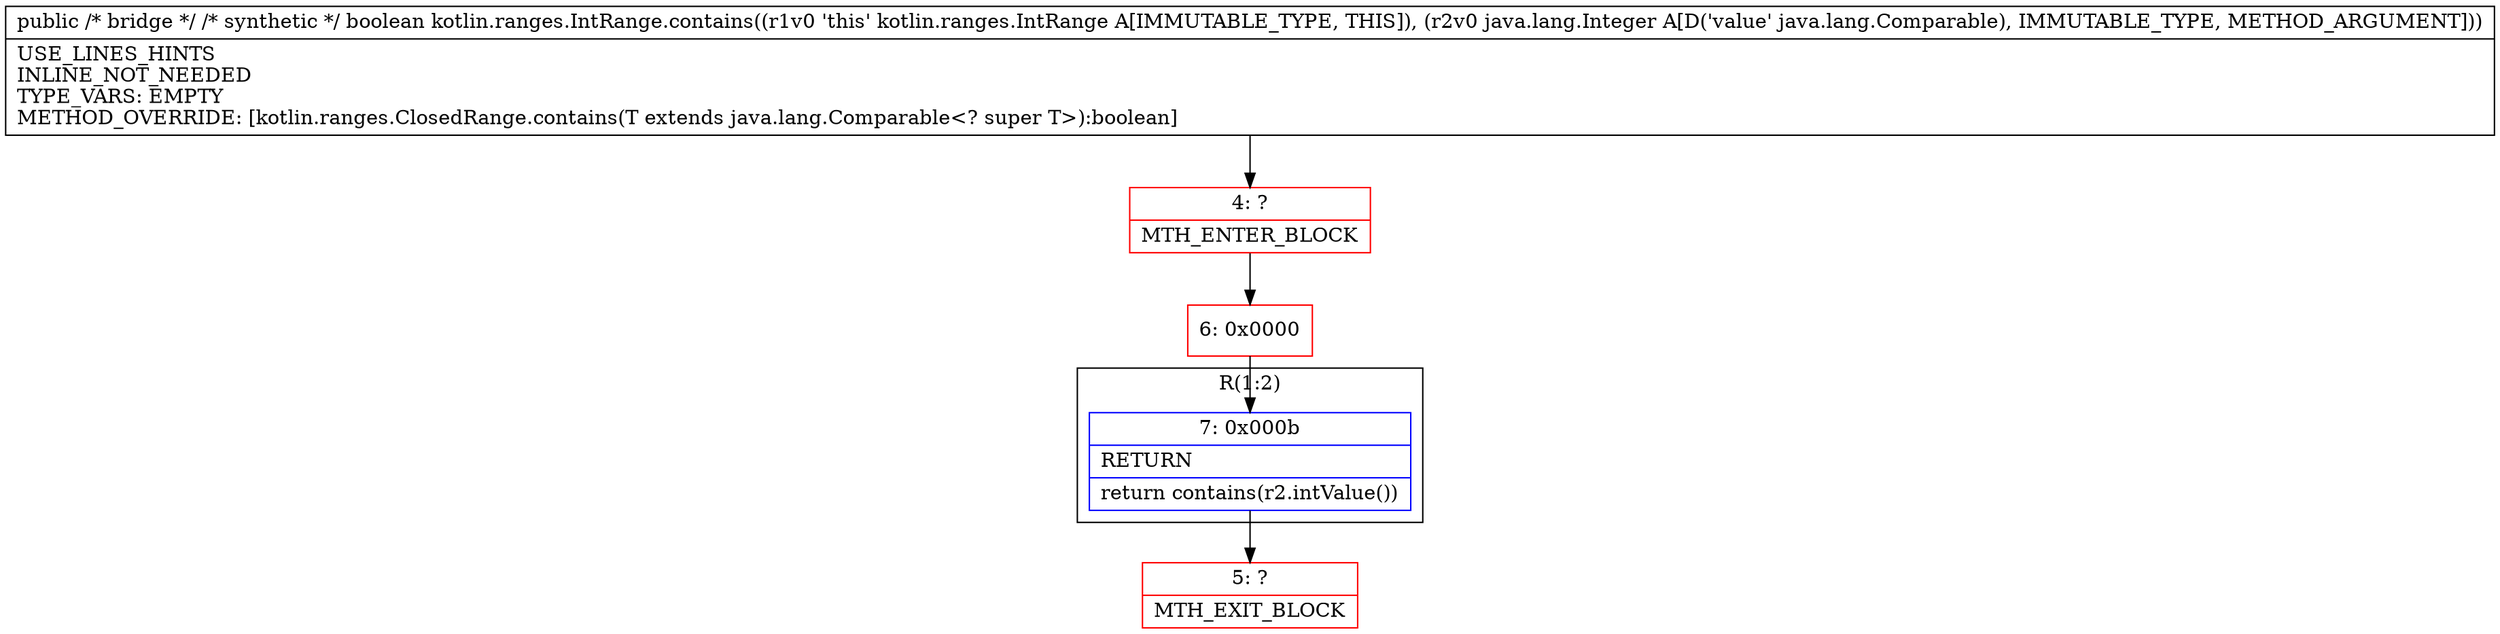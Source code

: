 digraph "CFG forkotlin.ranges.IntRange.contains(Ljava\/lang\/Comparable;)Z" {
subgraph cluster_Region_390723245 {
label = "R(1:2)";
node [shape=record,color=blue];
Node_7 [shape=record,label="{7\:\ 0x000b|RETURN\l|return contains(r2.intValue())\l}"];
}
Node_4 [shape=record,color=red,label="{4\:\ ?|MTH_ENTER_BLOCK\l}"];
Node_6 [shape=record,color=red,label="{6\:\ 0x0000}"];
Node_5 [shape=record,color=red,label="{5\:\ ?|MTH_EXIT_BLOCK\l}"];
MethodNode[shape=record,label="{public \/* bridge *\/ \/* synthetic *\/ boolean kotlin.ranges.IntRange.contains((r1v0 'this' kotlin.ranges.IntRange A[IMMUTABLE_TYPE, THIS]), (r2v0 java.lang.Integer A[D('value' java.lang.Comparable), IMMUTABLE_TYPE, METHOD_ARGUMENT]))  | USE_LINES_HINTS\lINLINE_NOT_NEEDED\lTYPE_VARS: EMPTY\lMETHOD_OVERRIDE: [kotlin.ranges.ClosedRange.contains(T extends java.lang.Comparable\<? super T\>):boolean]\l}"];
MethodNode -> Node_4;Node_7 -> Node_5;
Node_4 -> Node_6;
Node_6 -> Node_7;
}

